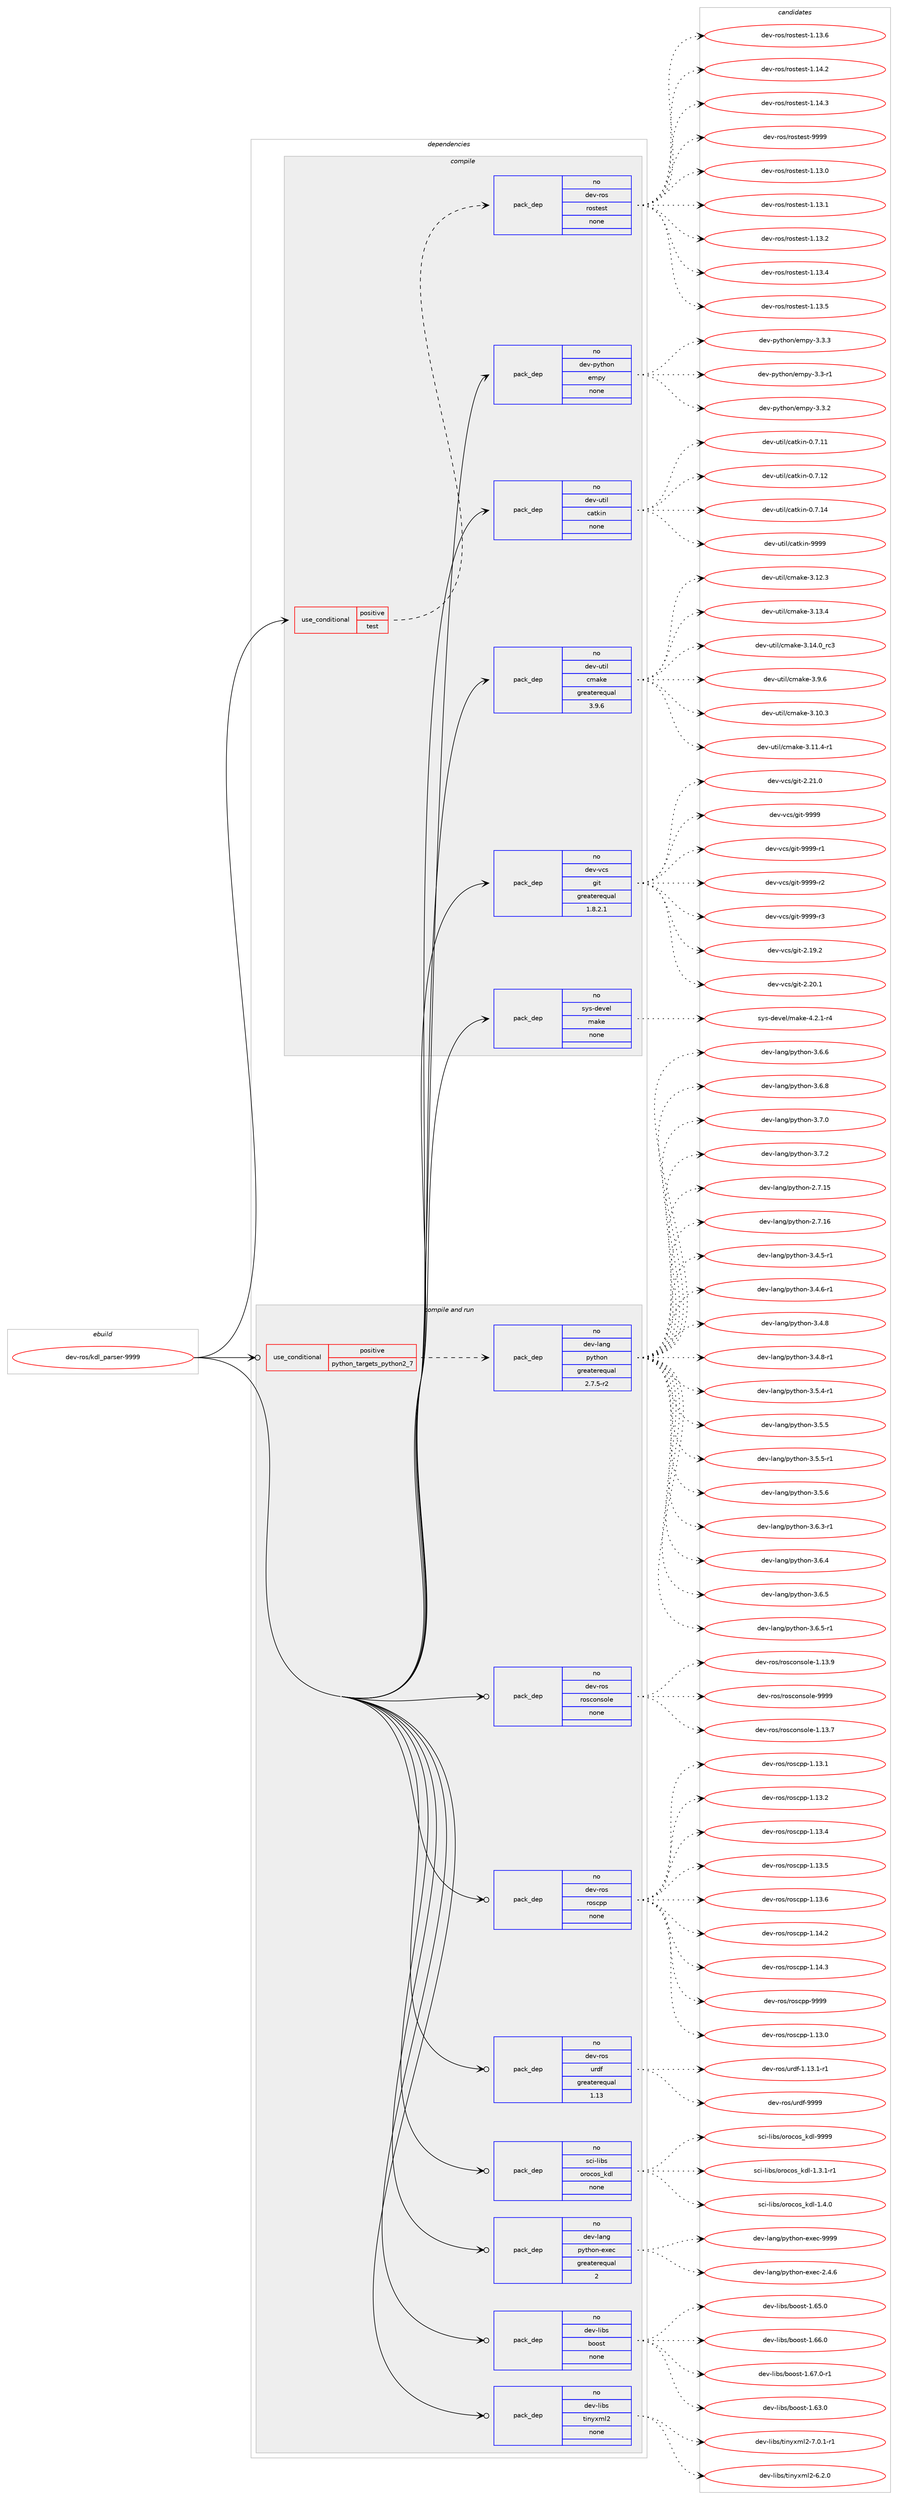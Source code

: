 digraph prolog {

# *************
# Graph options
# *************

newrank=true;
concentrate=true;
compound=true;
graph [rankdir=LR,fontname=Helvetica,fontsize=10,ranksep=1.5];#, ranksep=2.5, nodesep=0.2];
edge  [arrowhead=vee];
node  [fontname=Helvetica,fontsize=10];

# **********
# The ebuild
# **********

subgraph cluster_leftcol {
color=gray;
rank=same;
label=<<i>ebuild</i>>;
id [label="dev-ros/kdl_parser-9999", color=red, width=4, href="../dev-ros/kdl_parser-9999.svg"];
}

# ****************
# The dependencies
# ****************

subgraph cluster_midcol {
color=gray;
label=<<i>dependencies</i>>;
subgraph cluster_compile {
fillcolor="#eeeeee";
style=filled;
label=<<i>compile</i>>;
subgraph cond388832 {
dependency1458551 [label=<<TABLE BORDER="0" CELLBORDER="1" CELLSPACING="0" CELLPADDING="4"><TR><TD ROWSPAN="3" CELLPADDING="10">use_conditional</TD></TR><TR><TD>positive</TD></TR><TR><TD>test</TD></TR></TABLE>>, shape=none, color=red];
subgraph pack1046329 {
dependency1458552 [label=<<TABLE BORDER="0" CELLBORDER="1" CELLSPACING="0" CELLPADDING="4" WIDTH="220"><TR><TD ROWSPAN="6" CELLPADDING="30">pack_dep</TD></TR><TR><TD WIDTH="110">no</TD></TR><TR><TD>dev-ros</TD></TR><TR><TD>rostest</TD></TR><TR><TD>none</TD></TR><TR><TD></TD></TR></TABLE>>, shape=none, color=blue];
}
dependency1458551:e -> dependency1458552:w [weight=20,style="dashed",arrowhead="vee"];
}
id:e -> dependency1458551:w [weight=20,style="solid",arrowhead="vee"];
subgraph pack1046330 {
dependency1458553 [label=<<TABLE BORDER="0" CELLBORDER="1" CELLSPACING="0" CELLPADDING="4" WIDTH="220"><TR><TD ROWSPAN="6" CELLPADDING="30">pack_dep</TD></TR><TR><TD WIDTH="110">no</TD></TR><TR><TD>dev-python</TD></TR><TR><TD>empy</TD></TR><TR><TD>none</TD></TR><TR><TD></TD></TR></TABLE>>, shape=none, color=blue];
}
id:e -> dependency1458553:w [weight=20,style="solid",arrowhead="vee"];
subgraph pack1046331 {
dependency1458554 [label=<<TABLE BORDER="0" CELLBORDER="1" CELLSPACING="0" CELLPADDING="4" WIDTH="220"><TR><TD ROWSPAN="6" CELLPADDING="30">pack_dep</TD></TR><TR><TD WIDTH="110">no</TD></TR><TR><TD>dev-util</TD></TR><TR><TD>catkin</TD></TR><TR><TD>none</TD></TR><TR><TD></TD></TR></TABLE>>, shape=none, color=blue];
}
id:e -> dependency1458554:w [weight=20,style="solid",arrowhead="vee"];
subgraph pack1046332 {
dependency1458555 [label=<<TABLE BORDER="0" CELLBORDER="1" CELLSPACING="0" CELLPADDING="4" WIDTH="220"><TR><TD ROWSPAN="6" CELLPADDING="30">pack_dep</TD></TR><TR><TD WIDTH="110">no</TD></TR><TR><TD>dev-util</TD></TR><TR><TD>cmake</TD></TR><TR><TD>greaterequal</TD></TR><TR><TD>3.9.6</TD></TR></TABLE>>, shape=none, color=blue];
}
id:e -> dependency1458555:w [weight=20,style="solid",arrowhead="vee"];
subgraph pack1046333 {
dependency1458556 [label=<<TABLE BORDER="0" CELLBORDER="1" CELLSPACING="0" CELLPADDING="4" WIDTH="220"><TR><TD ROWSPAN="6" CELLPADDING="30">pack_dep</TD></TR><TR><TD WIDTH="110">no</TD></TR><TR><TD>dev-vcs</TD></TR><TR><TD>git</TD></TR><TR><TD>greaterequal</TD></TR><TR><TD>1.8.2.1</TD></TR></TABLE>>, shape=none, color=blue];
}
id:e -> dependency1458556:w [weight=20,style="solid",arrowhead="vee"];
subgraph pack1046334 {
dependency1458557 [label=<<TABLE BORDER="0" CELLBORDER="1" CELLSPACING="0" CELLPADDING="4" WIDTH="220"><TR><TD ROWSPAN="6" CELLPADDING="30">pack_dep</TD></TR><TR><TD WIDTH="110">no</TD></TR><TR><TD>sys-devel</TD></TR><TR><TD>make</TD></TR><TR><TD>none</TD></TR><TR><TD></TD></TR></TABLE>>, shape=none, color=blue];
}
id:e -> dependency1458557:w [weight=20,style="solid",arrowhead="vee"];
}
subgraph cluster_compileandrun {
fillcolor="#eeeeee";
style=filled;
label=<<i>compile and run</i>>;
subgraph cond388833 {
dependency1458558 [label=<<TABLE BORDER="0" CELLBORDER="1" CELLSPACING="0" CELLPADDING="4"><TR><TD ROWSPAN="3" CELLPADDING="10">use_conditional</TD></TR><TR><TD>positive</TD></TR><TR><TD>python_targets_python2_7</TD></TR></TABLE>>, shape=none, color=red];
subgraph pack1046335 {
dependency1458559 [label=<<TABLE BORDER="0" CELLBORDER="1" CELLSPACING="0" CELLPADDING="4" WIDTH="220"><TR><TD ROWSPAN="6" CELLPADDING="30">pack_dep</TD></TR><TR><TD WIDTH="110">no</TD></TR><TR><TD>dev-lang</TD></TR><TR><TD>python</TD></TR><TR><TD>greaterequal</TD></TR><TR><TD>2.7.5-r2</TD></TR></TABLE>>, shape=none, color=blue];
}
dependency1458558:e -> dependency1458559:w [weight=20,style="dashed",arrowhead="vee"];
}
id:e -> dependency1458558:w [weight=20,style="solid",arrowhead="odotvee"];
subgraph pack1046336 {
dependency1458560 [label=<<TABLE BORDER="0" CELLBORDER="1" CELLSPACING="0" CELLPADDING="4" WIDTH="220"><TR><TD ROWSPAN="6" CELLPADDING="30">pack_dep</TD></TR><TR><TD WIDTH="110">no</TD></TR><TR><TD>dev-lang</TD></TR><TR><TD>python-exec</TD></TR><TR><TD>greaterequal</TD></TR><TR><TD>2</TD></TR></TABLE>>, shape=none, color=blue];
}
id:e -> dependency1458560:w [weight=20,style="solid",arrowhead="odotvee"];
subgraph pack1046337 {
dependency1458561 [label=<<TABLE BORDER="0" CELLBORDER="1" CELLSPACING="0" CELLPADDING="4" WIDTH="220"><TR><TD ROWSPAN="6" CELLPADDING="30">pack_dep</TD></TR><TR><TD WIDTH="110">no</TD></TR><TR><TD>dev-libs</TD></TR><TR><TD>boost</TD></TR><TR><TD>none</TD></TR><TR><TD></TD></TR></TABLE>>, shape=none, color=blue];
}
id:e -> dependency1458561:w [weight=20,style="solid",arrowhead="odotvee"];
subgraph pack1046338 {
dependency1458562 [label=<<TABLE BORDER="0" CELLBORDER="1" CELLSPACING="0" CELLPADDING="4" WIDTH="220"><TR><TD ROWSPAN="6" CELLPADDING="30">pack_dep</TD></TR><TR><TD WIDTH="110">no</TD></TR><TR><TD>dev-libs</TD></TR><TR><TD>tinyxml2</TD></TR><TR><TD>none</TD></TR><TR><TD></TD></TR></TABLE>>, shape=none, color=blue];
}
id:e -> dependency1458562:w [weight=20,style="solid",arrowhead="odotvee"];
subgraph pack1046339 {
dependency1458563 [label=<<TABLE BORDER="0" CELLBORDER="1" CELLSPACING="0" CELLPADDING="4" WIDTH="220"><TR><TD ROWSPAN="6" CELLPADDING="30">pack_dep</TD></TR><TR><TD WIDTH="110">no</TD></TR><TR><TD>dev-ros</TD></TR><TR><TD>rosconsole</TD></TR><TR><TD>none</TD></TR><TR><TD></TD></TR></TABLE>>, shape=none, color=blue];
}
id:e -> dependency1458563:w [weight=20,style="solid",arrowhead="odotvee"];
subgraph pack1046340 {
dependency1458564 [label=<<TABLE BORDER="0" CELLBORDER="1" CELLSPACING="0" CELLPADDING="4" WIDTH="220"><TR><TD ROWSPAN="6" CELLPADDING="30">pack_dep</TD></TR><TR><TD WIDTH="110">no</TD></TR><TR><TD>dev-ros</TD></TR><TR><TD>roscpp</TD></TR><TR><TD>none</TD></TR><TR><TD></TD></TR></TABLE>>, shape=none, color=blue];
}
id:e -> dependency1458564:w [weight=20,style="solid",arrowhead="odotvee"];
subgraph pack1046341 {
dependency1458565 [label=<<TABLE BORDER="0" CELLBORDER="1" CELLSPACING="0" CELLPADDING="4" WIDTH="220"><TR><TD ROWSPAN="6" CELLPADDING="30">pack_dep</TD></TR><TR><TD WIDTH="110">no</TD></TR><TR><TD>dev-ros</TD></TR><TR><TD>urdf</TD></TR><TR><TD>greaterequal</TD></TR><TR><TD>1.13</TD></TR></TABLE>>, shape=none, color=blue];
}
id:e -> dependency1458565:w [weight=20,style="solid",arrowhead="odotvee"];
subgraph pack1046342 {
dependency1458566 [label=<<TABLE BORDER="0" CELLBORDER="1" CELLSPACING="0" CELLPADDING="4" WIDTH="220"><TR><TD ROWSPAN="6" CELLPADDING="30">pack_dep</TD></TR><TR><TD WIDTH="110">no</TD></TR><TR><TD>sci-libs</TD></TR><TR><TD>orocos_kdl</TD></TR><TR><TD>none</TD></TR><TR><TD></TD></TR></TABLE>>, shape=none, color=blue];
}
id:e -> dependency1458566:w [weight=20,style="solid",arrowhead="odotvee"];
}
subgraph cluster_run {
fillcolor="#eeeeee";
style=filled;
label=<<i>run</i>>;
}
}

# **************
# The candidates
# **************

subgraph cluster_choices {
rank=same;
color=gray;
label=<<i>candidates</i>>;

subgraph choice1046329 {
color=black;
nodesep=1;
choice100101118451141111154711411111511610111511645494649514648 [label="dev-ros/rostest-1.13.0", color=red, width=4,href="../dev-ros/rostest-1.13.0.svg"];
choice100101118451141111154711411111511610111511645494649514649 [label="dev-ros/rostest-1.13.1", color=red, width=4,href="../dev-ros/rostest-1.13.1.svg"];
choice100101118451141111154711411111511610111511645494649514650 [label="dev-ros/rostest-1.13.2", color=red, width=4,href="../dev-ros/rostest-1.13.2.svg"];
choice100101118451141111154711411111511610111511645494649514652 [label="dev-ros/rostest-1.13.4", color=red, width=4,href="../dev-ros/rostest-1.13.4.svg"];
choice100101118451141111154711411111511610111511645494649514653 [label="dev-ros/rostest-1.13.5", color=red, width=4,href="../dev-ros/rostest-1.13.5.svg"];
choice100101118451141111154711411111511610111511645494649514654 [label="dev-ros/rostest-1.13.6", color=red, width=4,href="../dev-ros/rostest-1.13.6.svg"];
choice100101118451141111154711411111511610111511645494649524650 [label="dev-ros/rostest-1.14.2", color=red, width=4,href="../dev-ros/rostest-1.14.2.svg"];
choice100101118451141111154711411111511610111511645494649524651 [label="dev-ros/rostest-1.14.3", color=red, width=4,href="../dev-ros/rostest-1.14.3.svg"];
choice10010111845114111115471141111151161011151164557575757 [label="dev-ros/rostest-9999", color=red, width=4,href="../dev-ros/rostest-9999.svg"];
dependency1458552:e -> choice100101118451141111154711411111511610111511645494649514648:w [style=dotted,weight="100"];
dependency1458552:e -> choice100101118451141111154711411111511610111511645494649514649:w [style=dotted,weight="100"];
dependency1458552:e -> choice100101118451141111154711411111511610111511645494649514650:w [style=dotted,weight="100"];
dependency1458552:e -> choice100101118451141111154711411111511610111511645494649514652:w [style=dotted,weight="100"];
dependency1458552:e -> choice100101118451141111154711411111511610111511645494649514653:w [style=dotted,weight="100"];
dependency1458552:e -> choice100101118451141111154711411111511610111511645494649514654:w [style=dotted,weight="100"];
dependency1458552:e -> choice100101118451141111154711411111511610111511645494649524650:w [style=dotted,weight="100"];
dependency1458552:e -> choice100101118451141111154711411111511610111511645494649524651:w [style=dotted,weight="100"];
dependency1458552:e -> choice10010111845114111115471141111151161011151164557575757:w [style=dotted,weight="100"];
}
subgraph choice1046330 {
color=black;
nodesep=1;
choice1001011184511212111610411111047101109112121455146514511449 [label="dev-python/empy-3.3-r1", color=red, width=4,href="../dev-python/empy-3.3-r1.svg"];
choice1001011184511212111610411111047101109112121455146514650 [label="dev-python/empy-3.3.2", color=red, width=4,href="../dev-python/empy-3.3.2.svg"];
choice1001011184511212111610411111047101109112121455146514651 [label="dev-python/empy-3.3.3", color=red, width=4,href="../dev-python/empy-3.3.3.svg"];
dependency1458553:e -> choice1001011184511212111610411111047101109112121455146514511449:w [style=dotted,weight="100"];
dependency1458553:e -> choice1001011184511212111610411111047101109112121455146514650:w [style=dotted,weight="100"];
dependency1458553:e -> choice1001011184511212111610411111047101109112121455146514651:w [style=dotted,weight="100"];
}
subgraph choice1046331 {
color=black;
nodesep=1;
choice1001011184511711610510847999711610710511045484655464949 [label="dev-util/catkin-0.7.11", color=red, width=4,href="../dev-util/catkin-0.7.11.svg"];
choice1001011184511711610510847999711610710511045484655464950 [label="dev-util/catkin-0.7.12", color=red, width=4,href="../dev-util/catkin-0.7.12.svg"];
choice1001011184511711610510847999711610710511045484655464952 [label="dev-util/catkin-0.7.14", color=red, width=4,href="../dev-util/catkin-0.7.14.svg"];
choice100101118451171161051084799971161071051104557575757 [label="dev-util/catkin-9999", color=red, width=4,href="../dev-util/catkin-9999.svg"];
dependency1458554:e -> choice1001011184511711610510847999711610710511045484655464949:w [style=dotted,weight="100"];
dependency1458554:e -> choice1001011184511711610510847999711610710511045484655464950:w [style=dotted,weight="100"];
dependency1458554:e -> choice1001011184511711610510847999711610710511045484655464952:w [style=dotted,weight="100"];
dependency1458554:e -> choice100101118451171161051084799971161071051104557575757:w [style=dotted,weight="100"];
}
subgraph choice1046332 {
color=black;
nodesep=1;
choice1001011184511711610510847991099710710145514649484651 [label="dev-util/cmake-3.10.3", color=red, width=4,href="../dev-util/cmake-3.10.3.svg"];
choice10010111845117116105108479910997107101455146494946524511449 [label="dev-util/cmake-3.11.4-r1", color=red, width=4,href="../dev-util/cmake-3.11.4-r1.svg"];
choice1001011184511711610510847991099710710145514649504651 [label="dev-util/cmake-3.12.3", color=red, width=4,href="../dev-util/cmake-3.12.3.svg"];
choice1001011184511711610510847991099710710145514649514652 [label="dev-util/cmake-3.13.4", color=red, width=4,href="../dev-util/cmake-3.13.4.svg"];
choice1001011184511711610510847991099710710145514649524648951149951 [label="dev-util/cmake-3.14.0_rc3", color=red, width=4,href="../dev-util/cmake-3.14.0_rc3.svg"];
choice10010111845117116105108479910997107101455146574654 [label="dev-util/cmake-3.9.6", color=red, width=4,href="../dev-util/cmake-3.9.6.svg"];
dependency1458555:e -> choice1001011184511711610510847991099710710145514649484651:w [style=dotted,weight="100"];
dependency1458555:e -> choice10010111845117116105108479910997107101455146494946524511449:w [style=dotted,weight="100"];
dependency1458555:e -> choice1001011184511711610510847991099710710145514649504651:w [style=dotted,weight="100"];
dependency1458555:e -> choice1001011184511711610510847991099710710145514649514652:w [style=dotted,weight="100"];
dependency1458555:e -> choice1001011184511711610510847991099710710145514649524648951149951:w [style=dotted,weight="100"];
dependency1458555:e -> choice10010111845117116105108479910997107101455146574654:w [style=dotted,weight="100"];
}
subgraph choice1046333 {
color=black;
nodesep=1;
choice10010111845118991154710310511645504649574650 [label="dev-vcs/git-2.19.2", color=red, width=4,href="../dev-vcs/git-2.19.2.svg"];
choice10010111845118991154710310511645504650484649 [label="dev-vcs/git-2.20.1", color=red, width=4,href="../dev-vcs/git-2.20.1.svg"];
choice10010111845118991154710310511645504650494648 [label="dev-vcs/git-2.21.0", color=red, width=4,href="../dev-vcs/git-2.21.0.svg"];
choice1001011184511899115471031051164557575757 [label="dev-vcs/git-9999", color=red, width=4,href="../dev-vcs/git-9999.svg"];
choice10010111845118991154710310511645575757574511449 [label="dev-vcs/git-9999-r1", color=red, width=4,href="../dev-vcs/git-9999-r1.svg"];
choice10010111845118991154710310511645575757574511450 [label="dev-vcs/git-9999-r2", color=red, width=4,href="../dev-vcs/git-9999-r2.svg"];
choice10010111845118991154710310511645575757574511451 [label="dev-vcs/git-9999-r3", color=red, width=4,href="../dev-vcs/git-9999-r3.svg"];
dependency1458556:e -> choice10010111845118991154710310511645504649574650:w [style=dotted,weight="100"];
dependency1458556:e -> choice10010111845118991154710310511645504650484649:w [style=dotted,weight="100"];
dependency1458556:e -> choice10010111845118991154710310511645504650494648:w [style=dotted,weight="100"];
dependency1458556:e -> choice1001011184511899115471031051164557575757:w [style=dotted,weight="100"];
dependency1458556:e -> choice10010111845118991154710310511645575757574511449:w [style=dotted,weight="100"];
dependency1458556:e -> choice10010111845118991154710310511645575757574511450:w [style=dotted,weight="100"];
dependency1458556:e -> choice10010111845118991154710310511645575757574511451:w [style=dotted,weight="100"];
}
subgraph choice1046334 {
color=black;
nodesep=1;
choice1151211154510010111810110847109971071014552465046494511452 [label="sys-devel/make-4.2.1-r4", color=red, width=4,href="../sys-devel/make-4.2.1-r4.svg"];
dependency1458557:e -> choice1151211154510010111810110847109971071014552465046494511452:w [style=dotted,weight="100"];
}
subgraph choice1046335 {
color=black;
nodesep=1;
choice10010111845108971101034711212111610411111045504655464953 [label="dev-lang/python-2.7.15", color=red, width=4,href="../dev-lang/python-2.7.15.svg"];
choice10010111845108971101034711212111610411111045504655464954 [label="dev-lang/python-2.7.16", color=red, width=4,href="../dev-lang/python-2.7.16.svg"];
choice1001011184510897110103471121211161041111104551465246534511449 [label="dev-lang/python-3.4.5-r1", color=red, width=4,href="../dev-lang/python-3.4.5-r1.svg"];
choice1001011184510897110103471121211161041111104551465246544511449 [label="dev-lang/python-3.4.6-r1", color=red, width=4,href="../dev-lang/python-3.4.6-r1.svg"];
choice100101118451089711010347112121116104111110455146524656 [label="dev-lang/python-3.4.8", color=red, width=4,href="../dev-lang/python-3.4.8.svg"];
choice1001011184510897110103471121211161041111104551465246564511449 [label="dev-lang/python-3.4.8-r1", color=red, width=4,href="../dev-lang/python-3.4.8-r1.svg"];
choice1001011184510897110103471121211161041111104551465346524511449 [label="dev-lang/python-3.5.4-r1", color=red, width=4,href="../dev-lang/python-3.5.4-r1.svg"];
choice100101118451089711010347112121116104111110455146534653 [label="dev-lang/python-3.5.5", color=red, width=4,href="../dev-lang/python-3.5.5.svg"];
choice1001011184510897110103471121211161041111104551465346534511449 [label="dev-lang/python-3.5.5-r1", color=red, width=4,href="../dev-lang/python-3.5.5-r1.svg"];
choice100101118451089711010347112121116104111110455146534654 [label="dev-lang/python-3.5.6", color=red, width=4,href="../dev-lang/python-3.5.6.svg"];
choice1001011184510897110103471121211161041111104551465446514511449 [label="dev-lang/python-3.6.3-r1", color=red, width=4,href="../dev-lang/python-3.6.3-r1.svg"];
choice100101118451089711010347112121116104111110455146544652 [label="dev-lang/python-3.6.4", color=red, width=4,href="../dev-lang/python-3.6.4.svg"];
choice100101118451089711010347112121116104111110455146544653 [label="dev-lang/python-3.6.5", color=red, width=4,href="../dev-lang/python-3.6.5.svg"];
choice1001011184510897110103471121211161041111104551465446534511449 [label="dev-lang/python-3.6.5-r1", color=red, width=4,href="../dev-lang/python-3.6.5-r1.svg"];
choice100101118451089711010347112121116104111110455146544654 [label="dev-lang/python-3.6.6", color=red, width=4,href="../dev-lang/python-3.6.6.svg"];
choice100101118451089711010347112121116104111110455146544656 [label="dev-lang/python-3.6.8", color=red, width=4,href="../dev-lang/python-3.6.8.svg"];
choice100101118451089711010347112121116104111110455146554648 [label="dev-lang/python-3.7.0", color=red, width=4,href="../dev-lang/python-3.7.0.svg"];
choice100101118451089711010347112121116104111110455146554650 [label="dev-lang/python-3.7.2", color=red, width=4,href="../dev-lang/python-3.7.2.svg"];
dependency1458559:e -> choice10010111845108971101034711212111610411111045504655464953:w [style=dotted,weight="100"];
dependency1458559:e -> choice10010111845108971101034711212111610411111045504655464954:w [style=dotted,weight="100"];
dependency1458559:e -> choice1001011184510897110103471121211161041111104551465246534511449:w [style=dotted,weight="100"];
dependency1458559:e -> choice1001011184510897110103471121211161041111104551465246544511449:w [style=dotted,weight="100"];
dependency1458559:e -> choice100101118451089711010347112121116104111110455146524656:w [style=dotted,weight="100"];
dependency1458559:e -> choice1001011184510897110103471121211161041111104551465246564511449:w [style=dotted,weight="100"];
dependency1458559:e -> choice1001011184510897110103471121211161041111104551465346524511449:w [style=dotted,weight="100"];
dependency1458559:e -> choice100101118451089711010347112121116104111110455146534653:w [style=dotted,weight="100"];
dependency1458559:e -> choice1001011184510897110103471121211161041111104551465346534511449:w [style=dotted,weight="100"];
dependency1458559:e -> choice100101118451089711010347112121116104111110455146534654:w [style=dotted,weight="100"];
dependency1458559:e -> choice1001011184510897110103471121211161041111104551465446514511449:w [style=dotted,weight="100"];
dependency1458559:e -> choice100101118451089711010347112121116104111110455146544652:w [style=dotted,weight="100"];
dependency1458559:e -> choice100101118451089711010347112121116104111110455146544653:w [style=dotted,weight="100"];
dependency1458559:e -> choice1001011184510897110103471121211161041111104551465446534511449:w [style=dotted,weight="100"];
dependency1458559:e -> choice100101118451089711010347112121116104111110455146544654:w [style=dotted,weight="100"];
dependency1458559:e -> choice100101118451089711010347112121116104111110455146544656:w [style=dotted,weight="100"];
dependency1458559:e -> choice100101118451089711010347112121116104111110455146554648:w [style=dotted,weight="100"];
dependency1458559:e -> choice100101118451089711010347112121116104111110455146554650:w [style=dotted,weight="100"];
}
subgraph choice1046336 {
color=black;
nodesep=1;
choice1001011184510897110103471121211161041111104510112010199455046524654 [label="dev-lang/python-exec-2.4.6", color=red, width=4,href="../dev-lang/python-exec-2.4.6.svg"];
choice10010111845108971101034711212111610411111045101120101994557575757 [label="dev-lang/python-exec-9999", color=red, width=4,href="../dev-lang/python-exec-9999.svg"];
dependency1458560:e -> choice1001011184510897110103471121211161041111104510112010199455046524654:w [style=dotted,weight="100"];
dependency1458560:e -> choice10010111845108971101034711212111610411111045101120101994557575757:w [style=dotted,weight="100"];
}
subgraph choice1046337 {
color=black;
nodesep=1;
choice1001011184510810598115479811111111511645494654514648 [label="dev-libs/boost-1.63.0", color=red, width=4,href="../dev-libs/boost-1.63.0.svg"];
choice1001011184510810598115479811111111511645494654534648 [label="dev-libs/boost-1.65.0", color=red, width=4,href="../dev-libs/boost-1.65.0.svg"];
choice1001011184510810598115479811111111511645494654544648 [label="dev-libs/boost-1.66.0", color=red, width=4,href="../dev-libs/boost-1.66.0.svg"];
choice10010111845108105981154798111111115116454946545546484511449 [label="dev-libs/boost-1.67.0-r1", color=red, width=4,href="../dev-libs/boost-1.67.0-r1.svg"];
dependency1458561:e -> choice1001011184510810598115479811111111511645494654514648:w [style=dotted,weight="100"];
dependency1458561:e -> choice1001011184510810598115479811111111511645494654534648:w [style=dotted,weight="100"];
dependency1458561:e -> choice1001011184510810598115479811111111511645494654544648:w [style=dotted,weight="100"];
dependency1458561:e -> choice10010111845108105981154798111111115116454946545546484511449:w [style=dotted,weight="100"];
}
subgraph choice1046338 {
color=black;
nodesep=1;
choice10010111845108105981154711610511012112010910850455446504648 [label="dev-libs/tinyxml2-6.2.0", color=red, width=4,href="../dev-libs/tinyxml2-6.2.0.svg"];
choice100101118451081059811547116105110121120109108504555464846494511449 [label="dev-libs/tinyxml2-7.0.1-r1", color=red, width=4,href="../dev-libs/tinyxml2-7.0.1-r1.svg"];
dependency1458562:e -> choice10010111845108105981154711610511012112010910850455446504648:w [style=dotted,weight="100"];
dependency1458562:e -> choice100101118451081059811547116105110121120109108504555464846494511449:w [style=dotted,weight="100"];
}
subgraph choice1046339 {
color=black;
nodesep=1;
choice10010111845114111115471141111159911111011511110810145494649514655 [label="dev-ros/rosconsole-1.13.7", color=red, width=4,href="../dev-ros/rosconsole-1.13.7.svg"];
choice10010111845114111115471141111159911111011511110810145494649514657 [label="dev-ros/rosconsole-1.13.9", color=red, width=4,href="../dev-ros/rosconsole-1.13.9.svg"];
choice1001011184511411111547114111115991111101151111081014557575757 [label="dev-ros/rosconsole-9999", color=red, width=4,href="../dev-ros/rosconsole-9999.svg"];
dependency1458563:e -> choice10010111845114111115471141111159911111011511110810145494649514655:w [style=dotted,weight="100"];
dependency1458563:e -> choice10010111845114111115471141111159911111011511110810145494649514657:w [style=dotted,weight="100"];
dependency1458563:e -> choice1001011184511411111547114111115991111101151111081014557575757:w [style=dotted,weight="100"];
}
subgraph choice1046340 {
color=black;
nodesep=1;
choice10010111845114111115471141111159911211245494649514648 [label="dev-ros/roscpp-1.13.0", color=red, width=4,href="../dev-ros/roscpp-1.13.0.svg"];
choice10010111845114111115471141111159911211245494649514649 [label="dev-ros/roscpp-1.13.1", color=red, width=4,href="../dev-ros/roscpp-1.13.1.svg"];
choice10010111845114111115471141111159911211245494649514650 [label="dev-ros/roscpp-1.13.2", color=red, width=4,href="../dev-ros/roscpp-1.13.2.svg"];
choice10010111845114111115471141111159911211245494649514652 [label="dev-ros/roscpp-1.13.4", color=red, width=4,href="../dev-ros/roscpp-1.13.4.svg"];
choice10010111845114111115471141111159911211245494649514653 [label="dev-ros/roscpp-1.13.5", color=red, width=4,href="../dev-ros/roscpp-1.13.5.svg"];
choice10010111845114111115471141111159911211245494649514654 [label="dev-ros/roscpp-1.13.6", color=red, width=4,href="../dev-ros/roscpp-1.13.6.svg"];
choice10010111845114111115471141111159911211245494649524650 [label="dev-ros/roscpp-1.14.2", color=red, width=4,href="../dev-ros/roscpp-1.14.2.svg"];
choice10010111845114111115471141111159911211245494649524651 [label="dev-ros/roscpp-1.14.3", color=red, width=4,href="../dev-ros/roscpp-1.14.3.svg"];
choice1001011184511411111547114111115991121124557575757 [label="dev-ros/roscpp-9999", color=red, width=4,href="../dev-ros/roscpp-9999.svg"];
dependency1458564:e -> choice10010111845114111115471141111159911211245494649514648:w [style=dotted,weight="100"];
dependency1458564:e -> choice10010111845114111115471141111159911211245494649514649:w [style=dotted,weight="100"];
dependency1458564:e -> choice10010111845114111115471141111159911211245494649514650:w [style=dotted,weight="100"];
dependency1458564:e -> choice10010111845114111115471141111159911211245494649514652:w [style=dotted,weight="100"];
dependency1458564:e -> choice10010111845114111115471141111159911211245494649514653:w [style=dotted,weight="100"];
dependency1458564:e -> choice10010111845114111115471141111159911211245494649514654:w [style=dotted,weight="100"];
dependency1458564:e -> choice10010111845114111115471141111159911211245494649524650:w [style=dotted,weight="100"];
dependency1458564:e -> choice10010111845114111115471141111159911211245494649524651:w [style=dotted,weight="100"];
dependency1458564:e -> choice1001011184511411111547114111115991121124557575757:w [style=dotted,weight="100"];
}
subgraph choice1046341 {
color=black;
nodesep=1;
choice1001011184511411111547117114100102454946495146494511449 [label="dev-ros/urdf-1.13.1-r1", color=red, width=4,href="../dev-ros/urdf-1.13.1-r1.svg"];
choice10010111845114111115471171141001024557575757 [label="dev-ros/urdf-9999", color=red, width=4,href="../dev-ros/urdf-9999.svg"];
dependency1458565:e -> choice1001011184511411111547117114100102454946495146494511449:w [style=dotted,weight="100"];
dependency1458565:e -> choice10010111845114111115471171141001024557575757:w [style=dotted,weight="100"];
}
subgraph choice1046342 {
color=black;
nodesep=1;
choice1159910545108105981154711111411199111115951071001084549465146494511449 [label="sci-libs/orocos_kdl-1.3.1-r1", color=red, width=4,href="../sci-libs/orocos_kdl-1.3.1-r1.svg"];
choice115991054510810598115471111141119911111595107100108454946524648 [label="sci-libs/orocos_kdl-1.4.0", color=red, width=4,href="../sci-libs/orocos_kdl-1.4.0.svg"];
choice1159910545108105981154711111411199111115951071001084557575757 [label="sci-libs/orocos_kdl-9999", color=red, width=4,href="../sci-libs/orocos_kdl-9999.svg"];
dependency1458566:e -> choice1159910545108105981154711111411199111115951071001084549465146494511449:w [style=dotted,weight="100"];
dependency1458566:e -> choice115991054510810598115471111141119911111595107100108454946524648:w [style=dotted,weight="100"];
dependency1458566:e -> choice1159910545108105981154711111411199111115951071001084557575757:w [style=dotted,weight="100"];
}
}

}
